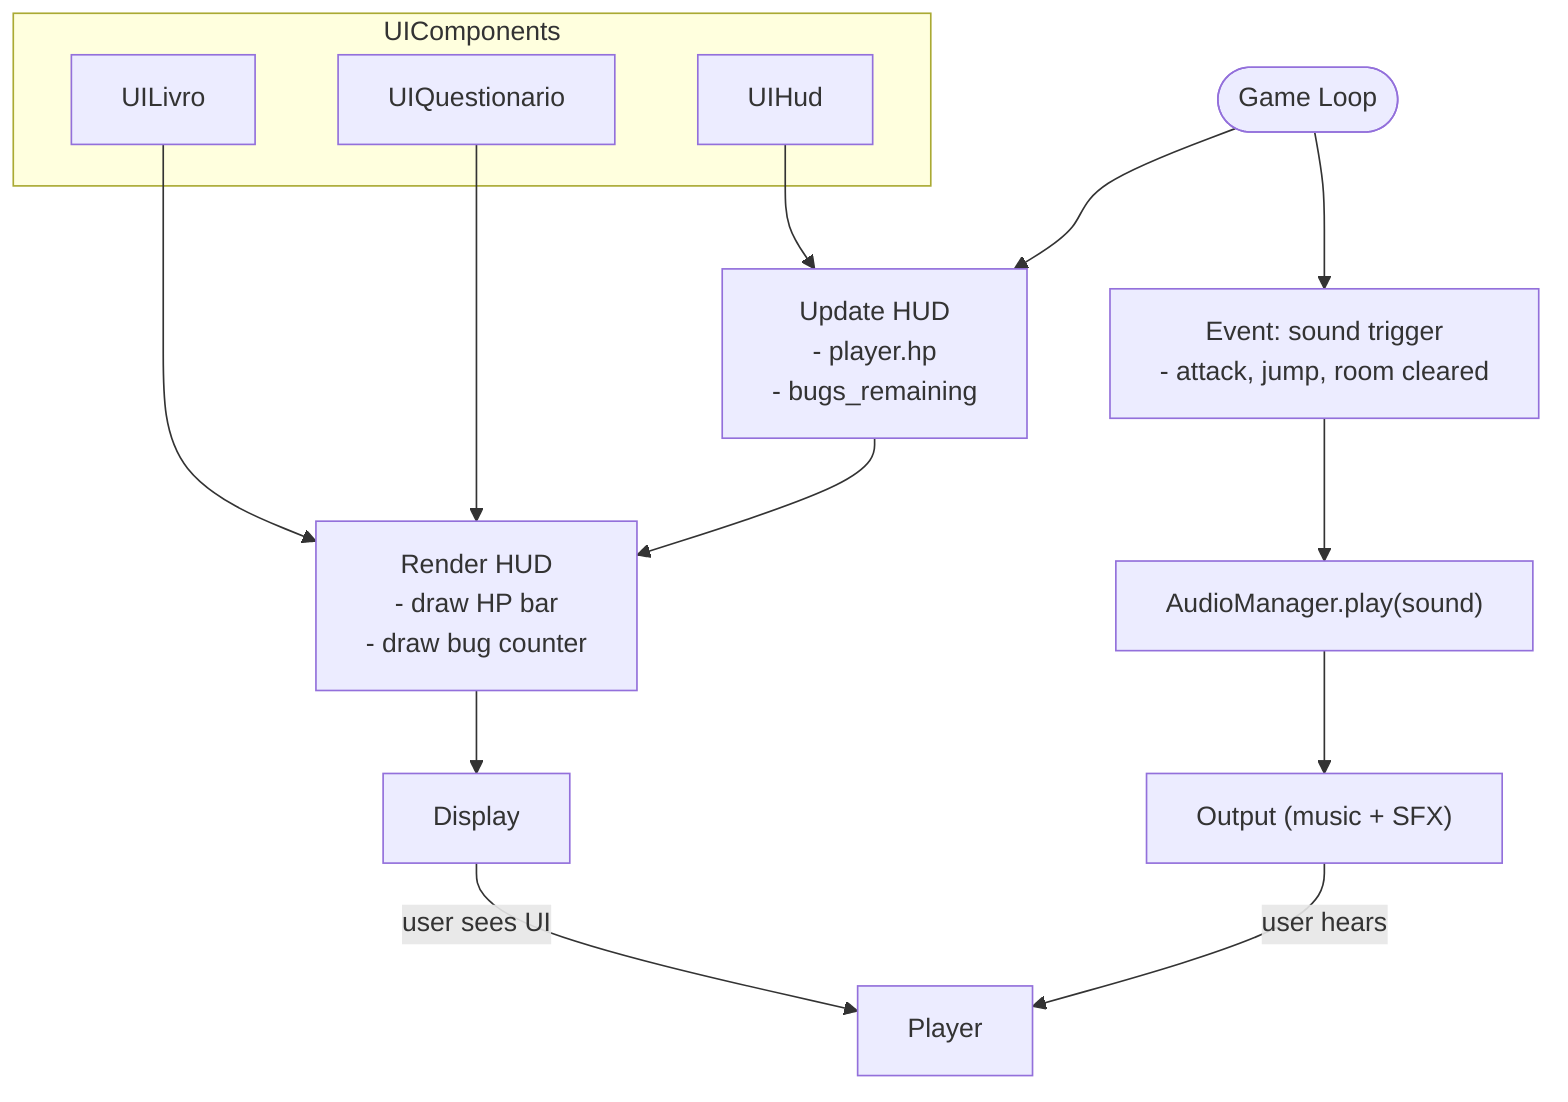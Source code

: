 flowchart TD
  GameLoop([Game Loop]) --> UpdateHUD["Update HUD\n- player.hp\n- bugs_remaining"]
  UpdateHUD --> RenderHUD["Render HUD\n- draw HP bar\n- draw bug counter"]
  GameLoop --> EventSound["Event: sound trigger\n- attack, jump, room cleared"]
  EventSound --> AudioManager["AudioManager.play(sound)"]
  AudioManager --> OutputAudio["Output (music + SFX)"]
  RenderHUD --> Display
  Display -->|user sees UI| Player
  OutputAudio -->|user hears| Player

  subgraph UIComponents
    UILivro["UILivro"]
    UIQuestionario["UIQuestionario"]
    UIHud["UIHud"]
  end

  UIHud --> UpdateHUD
  UILivro --> RenderHUD
  UIQuestionario --> RenderHUD